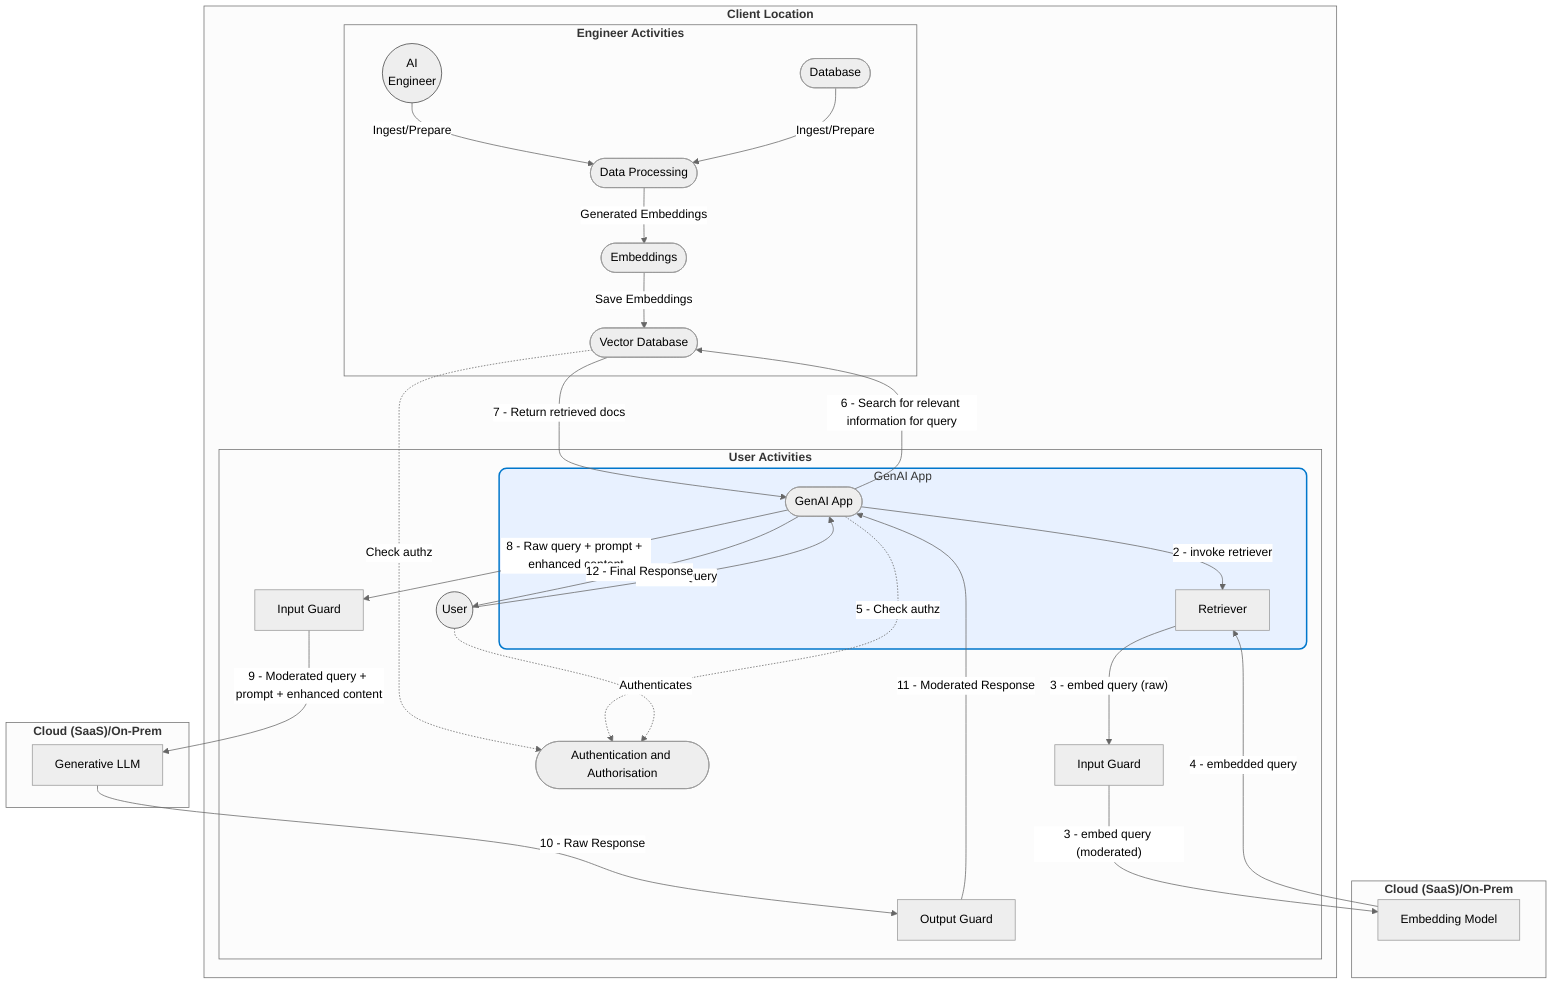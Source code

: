 ---
config:
  theme: neutral
---
flowchart TD
    style s5 fill:#e8f1ff,stroke:#0077cc,stroke-width:2px,rx:10,ry:10
    style n21 stroke:#424242
    style n31 stroke:#424242
    subgraph s3["<b>Engineer Activities</b>"]
        n21(["<b>AI Engineer</b>"])
        n22(["Data Processing"])
        n23(["Database"])
        n24(["Embeddings"])
        n25(["Vector Database"])
    end
    subgraph s4["<b>User Activities</b>"]
        n26(["Authentication and Authorisation"])
        n31(["<b>User<b></b></b>"])
        n34["Output Guard"]
        n33["Input Guard"]
        n37["Input Guard"]
        subgraph s5["GenAI App"]
            n27(["GenAI App"])
            n35["Retriever"]
        end
    end
    subgraph s1["<b>Client Location</b>"]
        s3
        s4
    end
    subgraph s2["<b>Cloud (SaaS)/On-Prem</b>"]
        n32["Generative LLM"]
    end
    subgraph s6["<b>Cloud (SaaS)/On-Prem</b>"]
        n36["Embedding Model"]
    end
    n21 -- Ingest/Prepare --> n22
    n22 -- Generated Embeddings --> n24
    n23 -- Ingest/Prepare --> n22
    n24 -- Save Embeddings --> n25
    n25 -. Check authz .-> n26
    n27 -- "6 - Search for relevant information for query" --> n25
    n25 -- "7 - Return retrieved docs" --> n27
    n27 -. "5 - Check authz" .-> n26
    n27 -- "8 - Raw query + prompt + enhanced content" --> n33
    n32 -- "10 - Raw Response" --> n34
    n34 -- "11 - Moderated Response" --> n27
    n31 -- "1 - Initial Query" --> n27
    n31 -. Authenticates .-> n26
    n27 -- "12 - Final Response" --> n31
    n33 -- "9 - Moderated query + prompt + enhanced content" --> n32
    n27 -- "2 - invoke retriever" --> n35
    n35 -- "3 - embed query (raw)" --> n37
    n37 -- "3 - embed query (moderated)" --> n36
    n36 -- "4 - embedded query" --> n35
    n21@{ shape: "circle", label: "AI\nEngineer", pos: "b", h: 48}
    n31@{ shape: "circle", label: "User", pos: "b", h: 48}
